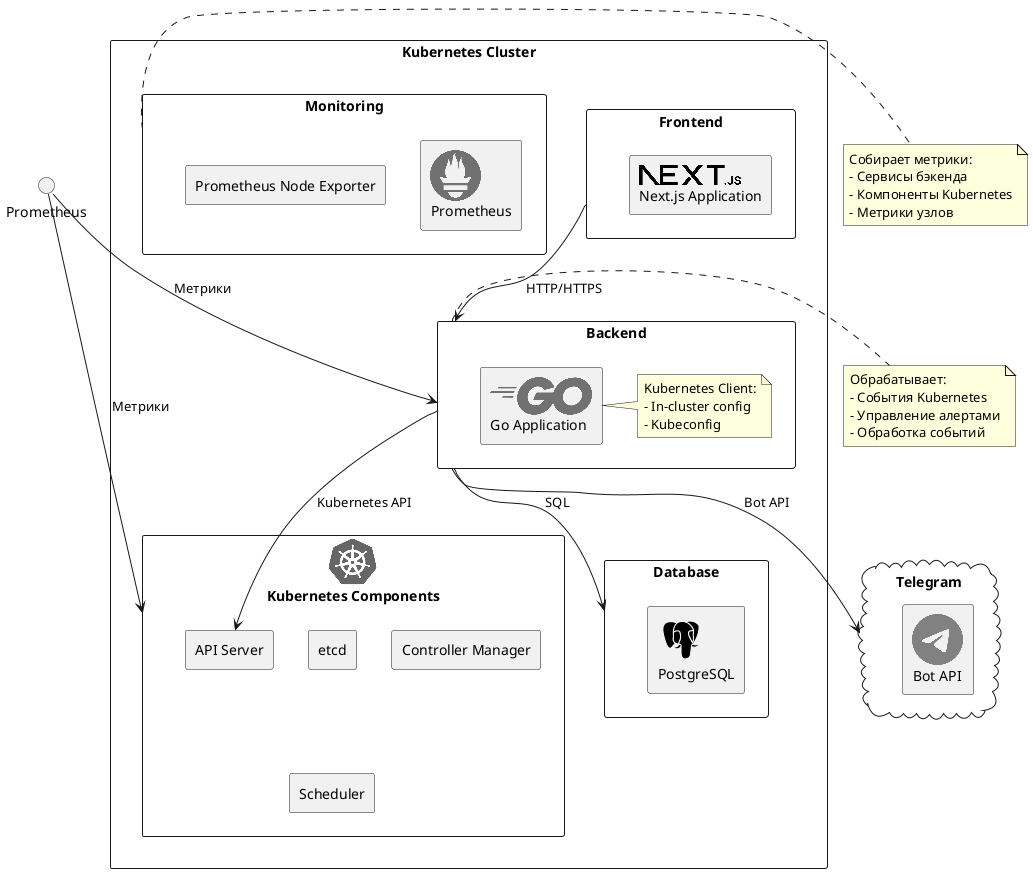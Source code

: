 @startuml
!define RECTANGLE class
!include <logos/kubernetes>
!include <cloudinsight/postgresql>
!include <logos/nextjs>
!include <logos/go>
!include <logos/prometheus>
!include <logos/telegram>


skinparam componentStyle rectangle
skinparam backgroundColor white
skinparam handwritten false

rectangle "Kubernetes Cluster" {
    rectangle "Frontend" as frontend {
        ["<$nextjs>\nNext.js Application"]
    }

    rectangle "Backend" as backend {
        ["<$go>\nGo Application"]
        note right
          Kubernetes Client:
          - In-cluster config
          - Kubeconfig
        end note
    }

    rectangle "Database" as db {
        ["<$postgresql>\nPostgreSQL"]
    }

    rectangle "Monitoring" as monitoring {
        ["<$prometheus>\nPrometheus"]
        [Prometheus Node Exporter]
    }

    rectangle "<$kubernetes>\nKubernetes Components" as k8s {
        [API Server] as apiserver
        [etcd]
        [Controller Manager]
        [Scheduler]
    }
}

' Внешние компоненты
cloud "Telegram" as telegram {
    ["<$telegram>\nBot API"]
}

' Взаимодействия
frontend --> backend : HTTP/HTTPS
backend --> db : SQL
backend --> apiserver : Kubernetes API
backend --> telegram : Bot API
Prometheus --> backend : Метрики
Prometheus --> k8s : Метрики

' Примечания
note right of backend
  Обрабатывает:
  - События Kubernetes
  - Управление алертами
  - Обработка событий
end note

note right of monitoring
  Собирает метрики:
  - Сервисы бэкенда
  - Компоненты Kubernetes
  - Метрики узлов
end note
@enduml